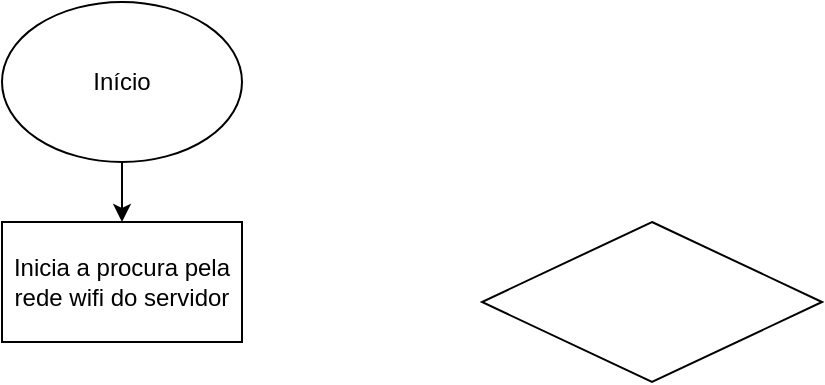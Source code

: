 <mxfile version="12.0.0" type="github" pages="1"><diagram id="yWAu4qowb_SPeOg8peMd" name="Page-1"><mxGraphModel dx="854" dy="474" grid="1" gridSize="10" guides="1" tooltips="1" connect="1" arrows="1" fold="1" page="1" pageScale="1" pageWidth="827" pageHeight="1169" math="0" shadow="0"><root><mxCell id="0"/><mxCell id="1" parent="0"/><mxCell id="ErEuwvELo5uEWxCwli4H-2" value="" style="rhombus;whiteSpace=wrap;html=1;" parent="1" vertex="1"><mxGeometry x="430" y="130" width="170" height="80" as="geometry"/></mxCell><mxCell id="ErEuwvELo5uEWxCwli4H-4" value="" style="endArrow=classic;html=1;exitX=0.5;exitY=1;exitDx=0;exitDy=0;entryX=0.5;entryY=0;entryDx=0;entryDy=0;" parent="1" source="ErEuwvELo5uEWxCwli4H-5" target="ErEuwvELo5uEWxCwli4H-8" edge="1"><mxGeometry width="50" height="50" relative="1" as="geometry"><mxPoint x="190" y="300" as="sourcePoint"/><mxPoint x="110" y="440" as="targetPoint"/></mxGeometry></mxCell><mxCell id="ErEuwvELo5uEWxCwli4H-5" value="Início" style="ellipse;whiteSpace=wrap;html=1;" parent="1" vertex="1"><mxGeometry x="190" y="20" width="120" height="80" as="geometry"/></mxCell><mxCell id="ErEuwvELo5uEWxCwli4H-8" value="Inicia a procura pela rede wifi do servidor" style="rounded=0;whiteSpace=wrap;html=1;" parent="1" vertex="1"><mxGeometry x="190" y="130" width="120" height="60" as="geometry"/></mxCell></root></mxGraphModel></diagram></mxfile>